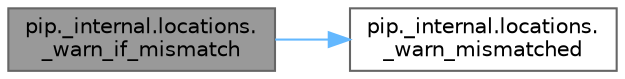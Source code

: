 digraph "pip._internal.locations._warn_if_mismatch"
{
 // LATEX_PDF_SIZE
  bgcolor="transparent";
  edge [fontname=Helvetica,fontsize=10,labelfontname=Helvetica,labelfontsize=10];
  node [fontname=Helvetica,fontsize=10,shape=box,height=0.2,width=0.4];
  rankdir="LR";
  Node1 [id="Node000001",label="pip._internal.locations.\l_warn_if_mismatch",height=0.2,width=0.4,color="gray40", fillcolor="grey60", style="filled", fontcolor="black",tooltip=" "];
  Node1 -> Node2 [id="edge1_Node000001_Node000002",color="steelblue1",style="solid",tooltip=" "];
  Node2 [id="Node000002",label="pip._internal.locations.\l_warn_mismatched",height=0.2,width=0.4,color="grey40", fillcolor="white", style="filled",URL="$namespacepip_1_1__internal_1_1locations.html#a35a943b44b964ecd58a72ef9ec55d6dd",tooltip=" "];
}
